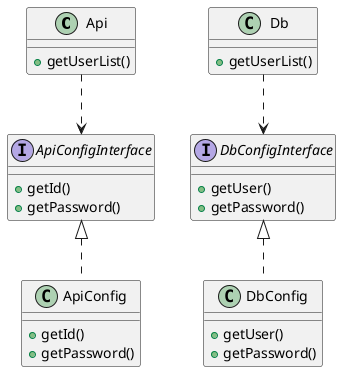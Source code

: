 @startuml 7.3

class Api {
    +getUserList()
}

class Db {
    +getUserList()
}

interface ApiConfigInterface {
    +getId()
    +getPassword()
}

interface DbConfigInterface {
    +getUser()
    +getPassword()
}

class ApiConfig {
    +getId()
    +getPassword()
}

class DbConfig {
    +getUser()
    +getPassword()
}

Api ..> ApiConfigInterface
Db ..> DbConfigInterface
ApiConfigInterface <|.. ApiConfig
DbConfigInterface <|.. DbConfig

@enduml
